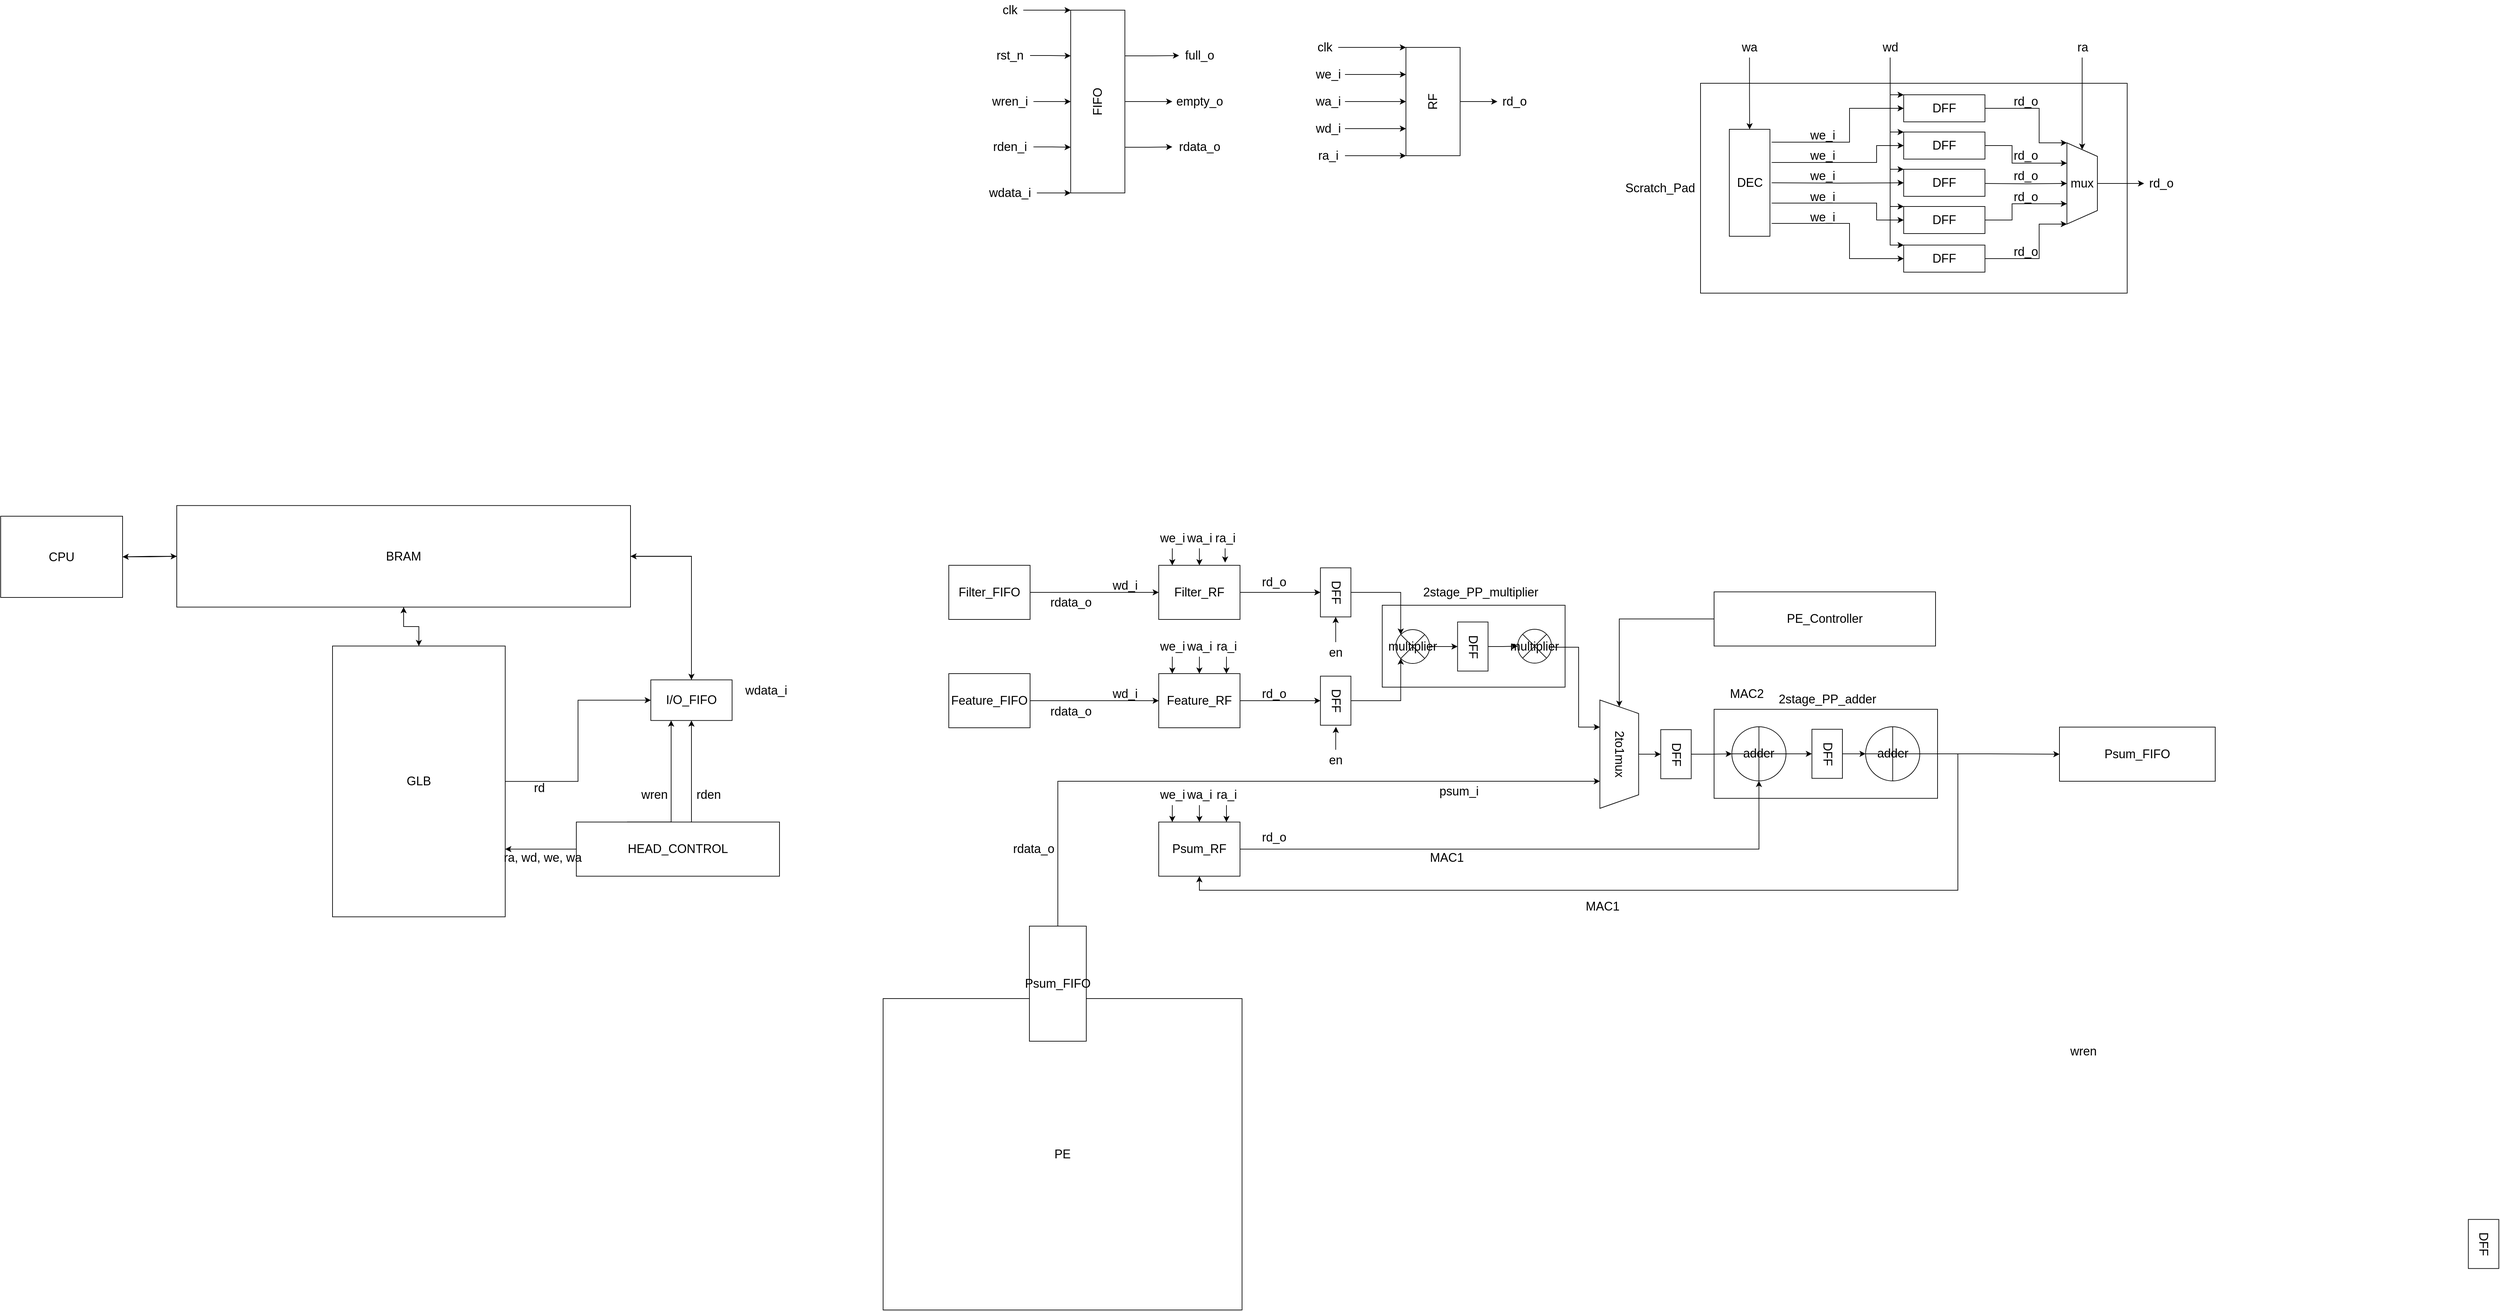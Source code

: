<mxfile version="20.0.1" type="device"><diagram id="ClHz5DemHqHzd_9Uz0g5" name="Page-1"><mxGraphModel dx="2898" dy="1484" grid="1" gridSize="10" guides="1" tooltips="1" connect="1" arrows="1" fold="1" page="0" pageScale="1" pageWidth="1169" pageHeight="1654" math="0" shadow="0"><root><mxCell id="0"/><mxCell id="1" parent="0"/><mxCell id="yP8xy6b4qUGVuaRfVuGJ-35" style="edgeStyle=orthogonalEdgeStyle;rounded=0;orthogonalLoop=1;jettySize=auto;html=1;entryX=0.5;entryY=1;entryDx=0;entryDy=0;fontSize=18;" edge="1" parent="1" source="yP8xy6b4qUGVuaRfVuGJ-33" target="yP8xy6b4qUGVuaRfVuGJ-1"><mxGeometry relative="1" as="geometry"><Array as="points"><mxPoint x="1360" y="319"/><mxPoint x="1360" y="520"/><mxPoint x="240" y="520"/></Array></mxGeometry></mxCell><mxCell id="yP8xy6b4qUGVuaRfVuGJ-33" value="" style="whiteSpace=wrap;html=1;fontSize=18;rounded=0;" vertex="1" parent="1"><mxGeometry x="1000" y="252.74" width="330" height="131.51" as="geometry"/></mxCell><mxCell id="yP8xy6b4qUGVuaRfVuGJ-25" value="" style="rounded=0;whiteSpace=wrap;html=1;fontSize=18;" vertex="1" parent="1"><mxGeometry x="980" y="-672" width="630" height="310" as="geometry"/></mxCell><mxCell id="YlhcDTUAcdP8kSpqyQOk-197" value="PE" style="whiteSpace=wrap;html=1;fontSize=18;rounded=0;" parent="1" vertex="1"><mxGeometry x="-227" y="680" width="530" height="460" as="geometry"/></mxCell><mxCell id="YlhcDTUAcdP8kSpqyQOk-161" value="" style="whiteSpace=wrap;html=1;fontSize=18;rounded=0;" parent="1" vertex="1"><mxGeometry x="510" y="99" width="270" height="121" as="geometry"/></mxCell><mxCell id="94a2racDDTuGO-RFMz66-88" style="edgeStyle=orthogonalEdgeStyle;orthogonalLoop=1;jettySize=auto;html=1;entryX=0.5;entryY=1;entryDx=0;entryDy=0;fontSize=18;rounded=0;" parent="1" source="EU0lng_azmRZBJbkWimH-1" target="94a2racDDTuGO-RFMz66-87" edge="1"><mxGeometry relative="1" as="geometry"/></mxCell><mxCell id="EU0lng_azmRZBJbkWimH-1" value="Filter_RF" style="whiteSpace=wrap;html=1;fontSize=18;rounded=0;" parent="1" vertex="1"><mxGeometry x="180" y="40" width="120" height="80" as="geometry"/></mxCell><mxCell id="YlhcDTUAcdP8kSpqyQOk-133" style="edgeStyle=orthogonalEdgeStyle;orthogonalLoop=1;jettySize=auto;html=1;entryX=0.5;entryY=1;entryDx=0;entryDy=0;fontSize=18;rounded=0;" parent="1" source="94a2racDDTuGO-RFMz66-1" target="YlhcDTUAcdP8kSpqyQOk-132" edge="1"><mxGeometry relative="1" as="geometry"/></mxCell><mxCell id="94a2racDDTuGO-RFMz66-1" value="multiplier" style="shape=sumEllipse;perimeter=ellipsePerimeter;whiteSpace=wrap;html=1;backgroundOutline=1;fontSize=18;rounded=0;" parent="1" vertex="1"><mxGeometry x="530" y="135" width="50" height="50" as="geometry"/></mxCell><mxCell id="yP8xy6b4qUGVuaRfVuGJ-44" style="edgeStyle=orthogonalEdgeStyle;rounded=0;orthogonalLoop=1;jettySize=auto;html=1;exitX=1;exitY=0.5;exitDx=0;exitDy=0;entryX=0.5;entryY=1;entryDx=0;entryDy=0;fontSize=18;" edge="1" parent="1" source="94a2racDDTuGO-RFMz66-2" target="yP8xy6b4qUGVuaRfVuGJ-29"><mxGeometry relative="1" as="geometry"/></mxCell><mxCell id="94a2racDDTuGO-RFMz66-2" value="adder" style="shape=orEllipse;perimeter=ellipsePerimeter;whiteSpace=wrap;html=1;backgroundOutline=1;fontSize=18;rounded=0;" parent="1" vertex="1"><mxGeometry x="1026.25" y="278.49" width="80" height="80" as="geometry"/></mxCell><mxCell id="94a2racDDTuGO-RFMz66-90" style="edgeStyle=orthogonalEdgeStyle;orthogonalLoop=1;jettySize=auto;html=1;entryX=0.5;entryY=1;entryDx=0;entryDy=0;fontSize=18;rounded=0;" parent="1" source="94a2racDDTuGO-RFMz66-4" target="94a2racDDTuGO-RFMz66-89" edge="1"><mxGeometry relative="1" as="geometry"/></mxCell><mxCell id="94a2racDDTuGO-RFMz66-4" value="Feature_RF" style="whiteSpace=wrap;html=1;fontSize=18;rounded=0;" parent="1" vertex="1"><mxGeometry x="180" y="200" width="120" height="80" as="geometry"/></mxCell><mxCell id="94a2racDDTuGO-RFMz66-13" value="Psum_FIFO" style="whiteSpace=wrap;html=1;fontSize=18;rounded=0;" parent="1" vertex="1"><mxGeometry x="1510" y="279" width="230" height="80" as="geometry"/></mxCell><mxCell id="94a2racDDTuGO-RFMz66-16" style="edgeStyle=orthogonalEdgeStyle;orthogonalLoop=1;jettySize=auto;html=1;fontSize=18;rounded=0;" parent="1" source="94a2racDDTuGO-RFMz66-14" target="94a2racDDTuGO-RFMz66-4" edge="1"><mxGeometry relative="1" as="geometry"/></mxCell><mxCell id="94a2racDDTuGO-RFMz66-14" value="Feature_FIFO" style="whiteSpace=wrap;html=1;fontSize=18;rounded=0;" parent="1" vertex="1"><mxGeometry x="-130" y="200" width="120" height="80" as="geometry"/></mxCell><mxCell id="94a2racDDTuGO-RFMz66-18" style="edgeStyle=orthogonalEdgeStyle;orthogonalLoop=1;jettySize=auto;html=1;fontSize=18;rounded=0;" parent="1" source="94a2racDDTuGO-RFMz66-17" target="EU0lng_azmRZBJbkWimH-1" edge="1"><mxGeometry relative="1" as="geometry"/></mxCell><mxCell id="94a2racDDTuGO-RFMz66-17" value="Filter_FIFO" style="whiteSpace=wrap;html=1;fontSize=18;rounded=0;" parent="1" vertex="1"><mxGeometry x="-130" y="40" width="120" height="80" as="geometry"/></mxCell><mxCell id="94a2racDDTuGO-RFMz66-33" style="edgeStyle=orthogonalEdgeStyle;orthogonalLoop=1;jettySize=auto;html=1;fontSize=18;rounded=0;" parent="1" source="94a2racDDTuGO-RFMz66-19" target="94a2racDDTuGO-RFMz66-25" edge="1"><mxGeometry relative="1" as="geometry"/></mxCell><mxCell id="94a2racDDTuGO-RFMz66-19" value="RF" style="whiteSpace=wrap;html=1;rotation=-90;fontSize=18;rounded=0;" parent="1" vertex="1"><mxGeometry x="505" y="-685" width="160" height="80" as="geometry"/></mxCell><mxCell id="94a2racDDTuGO-RFMz66-27" style="edgeStyle=orthogonalEdgeStyle;orthogonalLoop=1;jettySize=auto;html=1;entryX=1;entryY=0;entryDx=0;entryDy=0;fontSize=18;rounded=0;" parent="1" source="94a2racDDTuGO-RFMz66-20" target="94a2racDDTuGO-RFMz66-19" edge="1"><mxGeometry relative="1" as="geometry"><Array as="points"><mxPoint x="525" y="-725"/><mxPoint x="525" y="-725"/></Array></mxGeometry></mxCell><mxCell id="94a2racDDTuGO-RFMz66-20" value="clk" style="text;html=1;align=center;verticalAlign=middle;resizable=0;points=[];autosize=1;strokeColor=none;fillColor=none;fontSize=18;rounded=0;" parent="1" vertex="1"><mxGeometry x="405" y="-740" width="40" height="30" as="geometry"/></mxCell><mxCell id="94a2racDDTuGO-RFMz66-28" style="edgeStyle=orthogonalEdgeStyle;orthogonalLoop=1;jettySize=auto;html=1;entryX=0.75;entryY=0;entryDx=0;entryDy=0;fontSize=18;rounded=0;" parent="1" source="94a2racDDTuGO-RFMz66-21" target="94a2racDDTuGO-RFMz66-19" edge="1"><mxGeometry relative="1" as="geometry"/></mxCell><mxCell id="94a2racDDTuGO-RFMz66-21" value="we_i" style="text;html=1;align=center;verticalAlign=middle;resizable=0;points=[];autosize=1;strokeColor=none;fillColor=none;fontSize=18;rounded=0;" parent="1" vertex="1"><mxGeometry x="405" y="-700" width="50" height="30" as="geometry"/></mxCell><mxCell id="94a2racDDTuGO-RFMz66-29" style="edgeStyle=orthogonalEdgeStyle;orthogonalLoop=1;jettySize=auto;html=1;entryX=0.5;entryY=0;entryDx=0;entryDy=0;fontSize=18;rounded=0;" parent="1" source="94a2racDDTuGO-RFMz66-22" target="94a2racDDTuGO-RFMz66-19" edge="1"><mxGeometry relative="1" as="geometry"/></mxCell><mxCell id="94a2racDDTuGO-RFMz66-22" value="wa_i" style="text;html=1;align=center;verticalAlign=middle;resizable=0;points=[];autosize=1;strokeColor=none;fillColor=none;fontSize=18;rounded=0;" parent="1" vertex="1"><mxGeometry x="405" y="-660" width="50" height="30" as="geometry"/></mxCell><mxCell id="94a2racDDTuGO-RFMz66-30" style="edgeStyle=orthogonalEdgeStyle;orthogonalLoop=1;jettySize=auto;html=1;entryX=0.25;entryY=0;entryDx=0;entryDy=0;fontSize=18;rounded=0;" parent="1" source="94a2racDDTuGO-RFMz66-23" target="94a2racDDTuGO-RFMz66-19" edge="1"><mxGeometry relative="1" as="geometry"/></mxCell><mxCell id="94a2racDDTuGO-RFMz66-23" value="wd_i" style="text;html=1;align=center;verticalAlign=middle;resizable=0;points=[];autosize=1;strokeColor=none;fillColor=none;fontSize=18;rounded=0;" parent="1" vertex="1"><mxGeometry x="405" y="-620" width="50" height="30" as="geometry"/></mxCell><mxCell id="94a2racDDTuGO-RFMz66-31" style="edgeStyle=orthogonalEdgeStyle;orthogonalLoop=1;jettySize=auto;html=1;entryX=0;entryY=0;entryDx=0;entryDy=0;fontSize=18;rounded=0;" parent="1" source="94a2racDDTuGO-RFMz66-24" target="94a2racDDTuGO-RFMz66-19" edge="1"><mxGeometry relative="1" as="geometry"><Array as="points"><mxPoint x="525" y="-565"/><mxPoint x="525" y="-565"/></Array></mxGeometry></mxCell><mxCell id="94a2racDDTuGO-RFMz66-24" value="ra_i" style="text;html=1;align=center;verticalAlign=middle;resizable=0;points=[];autosize=1;strokeColor=none;fillColor=none;fontSize=18;rounded=0;" parent="1" vertex="1"><mxGeometry x="405" y="-580" width="50" height="30" as="geometry"/></mxCell><mxCell id="94a2racDDTuGO-RFMz66-25" value="rd_o" style="text;html=1;align=center;verticalAlign=middle;resizable=0;points=[];autosize=1;strokeColor=none;fillColor=none;fontSize=18;rounded=0;" parent="1" vertex="1"><mxGeometry x="680" y="-660" width="50" height="30" as="geometry"/></mxCell><mxCell id="94a2racDDTuGO-RFMz66-34" value="wd_i" style="text;html=1;align=center;verticalAlign=middle;resizable=0;points=[];autosize=1;strokeColor=none;fillColor=none;fontSize=18;rounded=0;" parent="1" vertex="1"><mxGeometry x="105" y="55" width="50" height="30" as="geometry"/></mxCell><mxCell id="94a2racDDTuGO-RFMz66-35" value="wd_i" style="text;html=1;align=center;verticalAlign=middle;resizable=0;points=[];autosize=1;strokeColor=none;fillColor=none;fontSize=18;rounded=0;" parent="1" vertex="1"><mxGeometry x="105" y="215" width="50" height="30" as="geometry"/></mxCell><mxCell id="94a2racDDTuGO-RFMz66-38" style="edgeStyle=orthogonalEdgeStyle;orthogonalLoop=1;jettySize=auto;html=1;entryX=0.5;entryY=0;entryDx=0;entryDy=0;fontSize=18;rounded=0;" parent="1" source="94a2racDDTuGO-RFMz66-36" edge="1"><mxGeometry relative="1" as="geometry"><mxPoint x="200" y="40" as="targetPoint"/></mxGeometry></mxCell><mxCell id="94a2racDDTuGO-RFMz66-36" value="we_i" style="text;html=1;align=center;verticalAlign=middle;resizable=0;points=[];autosize=1;strokeColor=none;fillColor=none;fontSize=18;rounded=0;" parent="1" vertex="1"><mxGeometry x="175" y="-15" width="50" height="30" as="geometry"/></mxCell><mxCell id="94a2racDDTuGO-RFMz66-39" style="edgeStyle=orthogonalEdgeStyle;orthogonalLoop=1;jettySize=auto;html=1;entryX=0.5;entryY=0;entryDx=0;entryDy=0;fontSize=18;rounded=0;" parent="1" source="94a2racDDTuGO-RFMz66-37" edge="1"><mxGeometry relative="1" as="geometry"><mxPoint x="200" y="200" as="targetPoint"/></mxGeometry></mxCell><mxCell id="94a2racDDTuGO-RFMz66-37" value="we_i" style="text;html=1;align=center;verticalAlign=middle;resizable=0;points=[];autosize=1;strokeColor=none;fillColor=none;fontSize=18;rounded=0;" parent="1" vertex="1"><mxGeometry x="175" y="145" width="50" height="30" as="geometry"/></mxCell><mxCell id="94a2racDDTuGO-RFMz66-46" style="edgeStyle=orthogonalEdgeStyle;orthogonalLoop=1;jettySize=auto;html=1;entryX=0.5;entryY=0;entryDx=0;entryDy=0;fontSize=18;rounded=0;" parent="1" source="94a2racDDTuGO-RFMz66-40" target="EU0lng_azmRZBJbkWimH-1" edge="1"><mxGeometry relative="1" as="geometry"/></mxCell><mxCell id="94a2racDDTuGO-RFMz66-40" value="wa_i" style="text;html=1;align=center;verticalAlign=middle;resizable=0;points=[];autosize=1;strokeColor=none;fillColor=none;fontSize=18;rounded=0;" parent="1" vertex="1"><mxGeometry x="215" y="-15" width="50" height="30" as="geometry"/></mxCell><mxCell id="94a2racDDTuGO-RFMz66-48" style="edgeStyle=orthogonalEdgeStyle;orthogonalLoop=1;jettySize=auto;html=1;entryX=0.817;entryY=-0.05;entryDx=0;entryDy=0;entryPerimeter=0;fontSize=18;rounded=0;" parent="1" source="94a2racDDTuGO-RFMz66-41" target="EU0lng_azmRZBJbkWimH-1" edge="1"><mxGeometry relative="1" as="geometry"/></mxCell><mxCell id="94a2racDDTuGO-RFMz66-41" value="ra_i" style="text;html=1;align=center;verticalAlign=middle;resizable=0;points=[];autosize=1;strokeColor=none;fillColor=none;fontSize=18;rounded=0;" parent="1" vertex="1"><mxGeometry x="253" y="-15" width="50" height="30" as="geometry"/></mxCell><mxCell id="94a2racDDTuGO-RFMz66-44" style="edgeStyle=orthogonalEdgeStyle;orthogonalLoop=1;jettySize=auto;html=1;entryX=0.5;entryY=0;entryDx=0;entryDy=0;fontSize=18;rounded=0;" parent="1" source="94a2racDDTuGO-RFMz66-42" target="94a2racDDTuGO-RFMz66-4" edge="1"><mxGeometry relative="1" as="geometry"/></mxCell><mxCell id="94a2racDDTuGO-RFMz66-42" value="wa_i" style="text;html=1;align=center;verticalAlign=middle;resizable=0;points=[];autosize=1;strokeColor=none;fillColor=none;fontSize=18;rounded=0;" parent="1" vertex="1"><mxGeometry x="215" y="145" width="50" height="30" as="geometry"/></mxCell><mxCell id="94a2racDDTuGO-RFMz66-45" style="edgeStyle=orthogonalEdgeStyle;orthogonalLoop=1;jettySize=auto;html=1;entryX=0.833;entryY=0;entryDx=0;entryDy=0;entryPerimeter=0;fontSize=18;rounded=0;" parent="1" source="94a2racDDTuGO-RFMz66-43" target="94a2racDDTuGO-RFMz66-4" edge="1"><mxGeometry relative="1" as="geometry"/></mxCell><mxCell id="94a2racDDTuGO-RFMz66-43" value="ra_i" style="text;html=1;align=center;verticalAlign=middle;resizable=0;points=[];autosize=1;strokeColor=none;fillColor=none;fontSize=18;rounded=0;" parent="1" vertex="1"><mxGeometry x="255" y="145" width="50" height="30" as="geometry"/></mxCell><mxCell id="94a2racDDTuGO-RFMz66-57" value="rd_o" style="text;html=1;align=center;verticalAlign=middle;resizable=0;points=[];autosize=1;strokeColor=none;fillColor=none;fontSize=18;rounded=0;" parent="1" vertex="1"><mxGeometry x="325" y="50" width="50" height="30" as="geometry"/></mxCell><mxCell id="94a2racDDTuGO-RFMz66-58" value="rd_o" style="text;html=1;align=center;verticalAlign=middle;resizable=0;points=[];autosize=1;strokeColor=none;fillColor=none;fontSize=18;rounded=0;" parent="1" vertex="1"><mxGeometry x="325" y="215" width="50" height="30" as="geometry"/></mxCell><mxCell id="94a2racDDTuGO-RFMz66-67" style="edgeStyle=orthogonalEdgeStyle;orthogonalLoop=1;jettySize=auto;html=1;entryX=0.75;entryY=1;entryDx=0;entryDy=0;fontSize=18;rounded=0;exitX=0.5;exitY=0;exitDx=0;exitDy=0;" parent="1" source="94a2racDDTuGO-RFMz66-62" target="94a2racDDTuGO-RFMz66-64" edge="1"><mxGeometry relative="1" as="geometry"><Array as="points"><mxPoint x="31" y="359"/></Array></mxGeometry></mxCell><mxCell id="94a2racDDTuGO-RFMz66-62" value="Psum_FIFO" style="whiteSpace=wrap;html=1;fontSize=18;rounded=0;" parent="1" vertex="1"><mxGeometry x="-11" y="573" width="84" height="170" as="geometry"/></mxCell><mxCell id="yP8xy6b4qUGVuaRfVuGJ-12" style="edgeStyle=orthogonalEdgeStyle;rounded=0;orthogonalLoop=1;jettySize=auto;html=1;entryX=0.5;entryY=1;entryDx=0;entryDy=0;" edge="1" parent="1" source="94a2racDDTuGO-RFMz66-64" target="yP8xy6b4qUGVuaRfVuGJ-11"><mxGeometry relative="1" as="geometry"/></mxCell><mxCell id="94a2racDDTuGO-RFMz66-64" value="2to1mux" style="shape=trapezoid;perimeter=trapezoidPerimeter;whiteSpace=wrap;html=1;fixedSize=1;rotation=90;fontSize=18;rounded=0;" parent="1" vertex="1"><mxGeometry x="780" y="290.37" width="160" height="57.25" as="geometry"/></mxCell><mxCell id="yP8xy6b4qUGVuaRfVuGJ-51" style="edgeStyle=orthogonalEdgeStyle;rounded=0;orthogonalLoop=1;jettySize=auto;html=1;entryX=0;entryY=0.5;entryDx=0;entryDy=0;fontSize=18;" edge="1" parent="1" source="94a2racDDTuGO-RFMz66-74" target="94a2racDDTuGO-RFMz66-64"><mxGeometry relative="1" as="geometry"/></mxCell><mxCell id="94a2racDDTuGO-RFMz66-74" value="PE_Controller" style="whiteSpace=wrap;html=1;fontSize=18;rounded=0;" parent="1" vertex="1"><mxGeometry x="1000" y="79.25" width="327" height="80" as="geometry"/></mxCell><mxCell id="94a2racDDTuGO-RFMz66-86" value="psum_i" style="text;html=1;align=center;verticalAlign=middle;resizable=0;points=[];autosize=1;strokeColor=none;fillColor=none;fontSize=18;rounded=0;" parent="1" vertex="1"><mxGeometry x="587.5" y="359" width="70" height="30" as="geometry"/></mxCell><mxCell id="YlhcDTUAcdP8kSpqyQOk-135" style="edgeStyle=orthogonalEdgeStyle;orthogonalLoop=1;jettySize=auto;html=1;entryX=0;entryY=0;entryDx=0;entryDy=0;fontSize=18;rounded=0;" parent="1" source="94a2racDDTuGO-RFMz66-87" target="94a2racDDTuGO-RFMz66-1" edge="1"><mxGeometry relative="1" as="geometry"/></mxCell><mxCell id="94a2racDDTuGO-RFMz66-87" value="DFF" style="whiteSpace=wrap;html=1;rotation=90;fontSize=18;rounded=0;" parent="1" vertex="1"><mxGeometry x="405" y="57.5" width="72.5" height="45" as="geometry"/></mxCell><mxCell id="YlhcDTUAcdP8kSpqyQOk-136" style="edgeStyle=orthogonalEdgeStyle;orthogonalLoop=1;jettySize=auto;html=1;entryX=0;entryY=1;entryDx=0;entryDy=0;fontSize=18;rounded=0;" parent="1" source="94a2racDDTuGO-RFMz66-89" target="94a2racDDTuGO-RFMz66-1" edge="1"><mxGeometry relative="1" as="geometry"/></mxCell><mxCell id="94a2racDDTuGO-RFMz66-89" value="DFF" style="whiteSpace=wrap;html=1;rotation=90;fontSize=18;rounded=0;" parent="1" vertex="1"><mxGeometry x="405" y="217.5" width="72.5" height="45" as="geometry"/></mxCell><mxCell id="YlhcDTUAcdP8kSpqyQOk-14" style="edgeStyle=orthogonalEdgeStyle;orthogonalLoop=1;jettySize=auto;html=1;exitX=0.75;exitY=1;exitDx=0;exitDy=0;fontSize=18;rounded=0;" parent="1" source="YlhcDTUAcdP8kSpqyQOk-1" target="YlhcDTUAcdP8kSpqyQOk-8" edge="1"><mxGeometry relative="1" as="geometry"/></mxCell><mxCell id="YlhcDTUAcdP8kSpqyQOk-15" style="edgeStyle=orthogonalEdgeStyle;orthogonalLoop=1;jettySize=auto;html=1;exitX=0.5;exitY=1;exitDx=0;exitDy=0;fontSize=18;rounded=0;" parent="1" source="YlhcDTUAcdP8kSpqyQOk-1" target="YlhcDTUAcdP8kSpqyQOk-9" edge="1"><mxGeometry relative="1" as="geometry"/></mxCell><mxCell id="YlhcDTUAcdP8kSpqyQOk-16" style="edgeStyle=orthogonalEdgeStyle;orthogonalLoop=1;jettySize=auto;html=1;exitX=0.25;exitY=1;exitDx=0;exitDy=0;fontSize=18;rounded=0;" parent="1" source="YlhcDTUAcdP8kSpqyQOk-1" target="YlhcDTUAcdP8kSpqyQOk-13" edge="1"><mxGeometry relative="1" as="geometry"/></mxCell><mxCell id="YlhcDTUAcdP8kSpqyQOk-1" value="FIFO" style="whiteSpace=wrap;html=1;rotation=-90;fontSize=18;rounded=0;" parent="1" vertex="1"><mxGeometry x="-45" y="-685" width="270" height="80" as="geometry"/></mxCell><mxCell id="YlhcDTUAcdP8kSpqyQOk-17" style="edgeStyle=orthogonalEdgeStyle;orthogonalLoop=1;jettySize=auto;html=1;entryX=1;entryY=0;entryDx=0;entryDy=0;fontSize=18;rounded=0;" parent="1" source="YlhcDTUAcdP8kSpqyQOk-4" target="YlhcDTUAcdP8kSpqyQOk-1" edge="1"><mxGeometry relative="1" as="geometry"><Array as="points"><mxPoint x="30" y="-780"/><mxPoint x="30" y="-780"/></Array></mxGeometry></mxCell><mxCell id="YlhcDTUAcdP8kSpqyQOk-4" value="clk" style="text;html=1;align=center;verticalAlign=middle;resizable=0;points=[];autosize=1;strokeColor=none;fillColor=none;fontSize=18;rounded=0;" parent="1" vertex="1"><mxGeometry x="-60" y="-795" width="40" height="30" as="geometry"/></mxCell><mxCell id="YlhcDTUAcdP8kSpqyQOk-19" style="edgeStyle=orthogonalEdgeStyle;orthogonalLoop=1;jettySize=auto;html=1;entryX=0.75;entryY=0;entryDx=0;entryDy=0;fontSize=18;rounded=0;" parent="1" source="YlhcDTUAcdP8kSpqyQOk-5" target="YlhcDTUAcdP8kSpqyQOk-1" edge="1"><mxGeometry relative="1" as="geometry"/></mxCell><mxCell id="YlhcDTUAcdP8kSpqyQOk-5" value="rst_n" style="text;html=1;align=center;verticalAlign=middle;resizable=0;points=[];autosize=1;strokeColor=none;fillColor=none;fontSize=18;rounded=0;" parent="1" vertex="1"><mxGeometry x="-70" y="-728" width="60" height="30" as="geometry"/></mxCell><mxCell id="YlhcDTUAcdP8kSpqyQOk-20" style="edgeStyle=orthogonalEdgeStyle;orthogonalLoop=1;jettySize=auto;html=1;fontSize=18;rounded=0;" parent="1" source="YlhcDTUAcdP8kSpqyQOk-6" target="YlhcDTUAcdP8kSpqyQOk-1" edge="1"><mxGeometry relative="1" as="geometry"/></mxCell><mxCell id="YlhcDTUAcdP8kSpqyQOk-6" value="wren_i" style="text;html=1;align=center;verticalAlign=middle;resizable=0;points=[];autosize=1;strokeColor=none;fillColor=none;fontSize=18;rounded=0;" parent="1" vertex="1"><mxGeometry x="-75" y="-660" width="70" height="30" as="geometry"/></mxCell><mxCell id="YlhcDTUAcdP8kSpqyQOk-21" style="edgeStyle=orthogonalEdgeStyle;orthogonalLoop=1;jettySize=auto;html=1;entryX=0.25;entryY=0;entryDx=0;entryDy=0;fontSize=18;rounded=0;" parent="1" source="YlhcDTUAcdP8kSpqyQOk-7" target="YlhcDTUAcdP8kSpqyQOk-1" edge="1"><mxGeometry relative="1" as="geometry"/></mxCell><mxCell id="YlhcDTUAcdP8kSpqyQOk-7" value="rden_i" style="text;html=1;align=center;verticalAlign=middle;resizable=0;points=[];autosize=1;strokeColor=none;fillColor=none;fontSize=18;rounded=0;" parent="1" vertex="1"><mxGeometry x="-75" y="-593" width="70" height="30" as="geometry"/></mxCell><mxCell id="YlhcDTUAcdP8kSpqyQOk-8" value="full_o" style="text;html=1;align=center;verticalAlign=middle;resizable=0;points=[];autosize=1;strokeColor=none;fillColor=none;fontSize=18;rounded=0;" parent="1" vertex="1"><mxGeometry x="210" y="-728" width="60" height="30" as="geometry"/></mxCell><mxCell id="YlhcDTUAcdP8kSpqyQOk-9" value="empty_o" style="text;html=1;align=center;verticalAlign=middle;resizable=0;points=[];autosize=1;strokeColor=none;fillColor=none;fontSize=18;rounded=0;" parent="1" vertex="1"><mxGeometry x="200" y="-660" width="80" height="30" as="geometry"/></mxCell><mxCell id="YlhcDTUAcdP8kSpqyQOk-22" style="edgeStyle=orthogonalEdgeStyle;orthogonalLoop=1;jettySize=auto;html=1;entryX=0;entryY=0;entryDx=0;entryDy=0;fontSize=18;rounded=0;" parent="1" source="YlhcDTUAcdP8kSpqyQOk-12" target="YlhcDTUAcdP8kSpqyQOk-1" edge="1"><mxGeometry relative="1" as="geometry"><Array as="points"><mxPoint x="30" y="-510"/><mxPoint x="30" y="-510"/></Array></mxGeometry></mxCell><mxCell id="YlhcDTUAcdP8kSpqyQOk-12" value="wdata_i" style="text;html=1;align=center;verticalAlign=middle;resizable=0;points=[];autosize=1;strokeColor=none;fillColor=none;fontSize=18;rounded=0;" parent="1" vertex="1"><mxGeometry x="-80" y="-525" width="80" height="30" as="geometry"/></mxCell><mxCell id="YlhcDTUAcdP8kSpqyQOk-13" value="rdata_o" style="text;html=1;align=center;verticalAlign=middle;resizable=0;points=[];autosize=1;strokeColor=none;fillColor=none;rotation=0;fontSize=18;rounded=0;" parent="1" vertex="1"><mxGeometry x="200" y="-593" width="80" height="30" as="geometry"/></mxCell><mxCell id="YlhcDTUAcdP8kSpqyQOk-40" style="edgeStyle=orthogonalEdgeStyle;orthogonalLoop=1;jettySize=auto;html=1;entryX=1;entryY=0.5;entryDx=0;entryDy=0;fontSize=18;rounded=0;" parent="1" source="YlhcDTUAcdP8kSpqyQOk-27" target="YlhcDTUAcdP8kSpqyQOk-37" edge="1"><mxGeometry relative="1" as="geometry"><Array as="points"><mxPoint x="-510" y="27.25"/></Array></mxGeometry></mxCell><mxCell id="YlhcDTUAcdP8kSpqyQOk-27" value="I/O_FIFO" style="whiteSpace=wrap;html=1;fontSize=18;rounded=0;" parent="1" vertex="1"><mxGeometry x="-570" y="209.25" width="120" height="60" as="geometry"/></mxCell><mxCell id="YlhcDTUAcdP8kSpqyQOk-117" style="edgeStyle=orthogonalEdgeStyle;orthogonalLoop=1;jettySize=auto;html=1;entryX=0.5;entryY=1;entryDx=0;entryDy=0;fontSize=18;rounded=0;" parent="1" source="YlhcDTUAcdP8kSpqyQOk-31" target="YlhcDTUAcdP8kSpqyQOk-37" edge="1"><mxGeometry relative="1" as="geometry"/></mxCell><mxCell id="YlhcDTUAcdP8kSpqyQOk-120" style="edgeStyle=orthogonalEdgeStyle;orthogonalLoop=1;jettySize=auto;html=1;entryX=0;entryY=0.5;entryDx=0;entryDy=0;fontSize=18;rounded=0;" parent="1" source="YlhcDTUAcdP8kSpqyQOk-31" target="YlhcDTUAcdP8kSpqyQOk-27" edge="1"><mxGeometry relative="1" as="geometry"/></mxCell><mxCell id="YlhcDTUAcdP8kSpqyQOk-31" value="GLB" style="whiteSpace=wrap;html=1;fontSize=18;rounded=0;" parent="1" vertex="1"><mxGeometry x="-1040" y="159.25" width="255" height="400" as="geometry"/></mxCell><mxCell id="YlhcDTUAcdP8kSpqyQOk-38" style="edgeStyle=orthogonalEdgeStyle;orthogonalLoop=1;jettySize=auto;html=1;entryX=0.5;entryY=0;entryDx=0;entryDy=0;fontSize=18;rounded=0;" parent="1" source="YlhcDTUAcdP8kSpqyQOk-37" target="YlhcDTUAcdP8kSpqyQOk-27" edge="1"><mxGeometry relative="1" as="geometry"/></mxCell><mxCell id="YlhcDTUAcdP8kSpqyQOk-43" style="edgeStyle=orthogonalEdgeStyle;orthogonalLoop=1;jettySize=auto;html=1;entryX=1;entryY=0.5;entryDx=0;entryDy=0;fontSize=18;rounded=0;" parent="1" source="YlhcDTUAcdP8kSpqyQOk-37" target="YlhcDTUAcdP8kSpqyQOk-41" edge="1"><mxGeometry relative="1" as="geometry"/></mxCell><mxCell id="YlhcDTUAcdP8kSpqyQOk-116" style="edgeStyle=orthogonalEdgeStyle;orthogonalLoop=1;jettySize=auto;html=1;exitX=0.5;exitY=1;exitDx=0;exitDy=0;entryX=0.5;entryY=0;entryDx=0;entryDy=0;fontSize=18;rounded=0;" parent="1" source="YlhcDTUAcdP8kSpqyQOk-37" target="YlhcDTUAcdP8kSpqyQOk-31" edge="1"><mxGeometry relative="1" as="geometry"/></mxCell><mxCell id="YlhcDTUAcdP8kSpqyQOk-37" value="BRAM" style="whiteSpace=wrap;html=1;fontSize=18;rounded=0;" parent="1" vertex="1"><mxGeometry x="-1270" y="-48.25" width="670" height="150" as="geometry"/></mxCell><mxCell id="YlhcDTUAcdP8kSpqyQOk-42" style="edgeStyle=orthogonalEdgeStyle;orthogonalLoop=1;jettySize=auto;html=1;entryX=0;entryY=0.5;entryDx=0;entryDy=0;fontSize=18;rounded=0;" parent="1" source="YlhcDTUAcdP8kSpqyQOk-41" target="YlhcDTUAcdP8kSpqyQOk-37" edge="1"><mxGeometry relative="1" as="geometry"/></mxCell><mxCell id="YlhcDTUAcdP8kSpqyQOk-41" value="CPU" style="whiteSpace=wrap;html=1;fontSize=18;rounded=0;" parent="1" vertex="1"><mxGeometry x="-1530" y="-32.5" width="180" height="120" as="geometry"/></mxCell><mxCell id="YlhcDTUAcdP8kSpqyQOk-44" value="wdata_i" style="text;html=1;align=center;verticalAlign=middle;resizable=0;points=[];autosize=1;strokeColor=none;fillColor=none;fontSize=18;rounded=0;" parent="1" vertex="1"><mxGeometry x="-440" y="209.75" width="80" height="30" as="geometry"/></mxCell><mxCell id="YlhcDTUAcdP8kSpqyQOk-45" value="rdata_o" style="text;html=1;align=center;verticalAlign=middle;resizable=0;points=[];autosize=1;strokeColor=none;fillColor=none;rotation=0;fontSize=18;rounded=0;" parent="1" vertex="1"><mxGeometry x="10" y="80" width="80" height="30" as="geometry"/></mxCell><mxCell id="YlhcDTUAcdP8kSpqyQOk-46" value="rdata_o" style="text;html=1;align=center;verticalAlign=middle;resizable=0;points=[];autosize=1;strokeColor=none;fillColor=none;rotation=0;fontSize=18;rounded=0;" parent="1" vertex="1"><mxGeometry x="10" y="240.5" width="80" height="30" as="geometry"/></mxCell><mxCell id="YlhcDTUAcdP8kSpqyQOk-47" value="rdata_o" style="text;html=1;align=center;verticalAlign=middle;resizable=0;points=[];autosize=1;strokeColor=none;fillColor=none;rotation=0;fontSize=18;rounded=0;" parent="1" vertex="1"><mxGeometry x="-45" y="444.25" width="80" height="30" as="geometry"/></mxCell><mxCell id="YlhcDTUAcdP8kSpqyQOk-53" style="edgeStyle=orthogonalEdgeStyle;orthogonalLoop=1;jettySize=auto;html=1;entryX=0.5;entryY=1;entryDx=0;entryDy=0;fontSize=18;rounded=0;" parent="1" target="YlhcDTUAcdP8kSpqyQOk-49" edge="1"><mxGeometry relative="1" as="geometry"><mxPoint x="1400.0" y="-524" as="sourcePoint"/></mxGeometry></mxCell><mxCell id="YlhcDTUAcdP8kSpqyQOk-56" style="edgeStyle=orthogonalEdgeStyle;orthogonalLoop=1;jettySize=auto;html=1;exitX=0.5;exitY=0;exitDx=0;exitDy=0;fontSize=18;rounded=0;" parent="1" source="YlhcDTUAcdP8kSpqyQOk-49" target="YlhcDTUAcdP8kSpqyQOk-55" edge="1"><mxGeometry relative="1" as="geometry"/></mxCell><mxCell id="YlhcDTUAcdP8kSpqyQOk-49" value="mux" style="shape=trapezoid;perimeter=trapezoidPerimeter;whiteSpace=wrap;html=1;fixedSize=1;direction=south;fontSize=18;rounded=0;" parent="1" vertex="1"><mxGeometry x="1521" y="-584" width="45" height="120" as="geometry"/></mxCell><mxCell id="YlhcDTUAcdP8kSpqyQOk-68" style="edgeStyle=orthogonalEdgeStyle;orthogonalLoop=1;jettySize=auto;html=1;exitX=1;exitY=1;exitDx=0;exitDy=0;entryX=0;entryY=0.5;entryDx=0;entryDy=0;fontSize=18;rounded=0;" parent="1" target="YlhcDTUAcdP8kSpqyQOk-61" edge="1"><mxGeometry relative="1" as="geometry"><Array as="points"><mxPoint x="1200" y="-585"/><mxPoint x="1200" y="-635"/></Array><mxPoint x="1085" y="-585" as="sourcePoint"/></mxGeometry></mxCell><mxCell id="YlhcDTUAcdP8kSpqyQOk-69" style="edgeStyle=orthogonalEdgeStyle;orthogonalLoop=1;jettySize=auto;html=1;exitX=0.75;exitY=1;exitDx=0;exitDy=0;entryX=0;entryY=0.5;entryDx=0;entryDy=0;fontSize=18;rounded=0;" parent="1" target="YlhcDTUAcdP8kSpqyQOk-58" edge="1"><mxGeometry relative="1" as="geometry"><Array as="points"><mxPoint x="1240" y="-555"/><mxPoint x="1240" y="-580"/></Array><mxPoint x="1085" y="-555" as="sourcePoint"/></mxGeometry></mxCell><mxCell id="YlhcDTUAcdP8kSpqyQOk-71" style="edgeStyle=orthogonalEdgeStyle;orthogonalLoop=1;jettySize=auto;html=1;exitX=0.5;exitY=1;exitDx=0;exitDy=0;entryX=0;entryY=0.5;entryDx=0;entryDy=0;fontSize=18;rounded=0;" parent="1" target="YlhcDTUAcdP8kSpqyQOk-57" edge="1"><mxGeometry relative="1" as="geometry"><mxPoint x="1085" y="-525" as="sourcePoint"/></mxGeometry></mxCell><mxCell id="YlhcDTUAcdP8kSpqyQOk-72" style="edgeStyle=orthogonalEdgeStyle;orthogonalLoop=1;jettySize=auto;html=1;exitX=0.25;exitY=1;exitDx=0;exitDy=0;entryX=0;entryY=0.5;entryDx=0;entryDy=0;fontSize=18;rounded=0;" parent="1" target="YlhcDTUAcdP8kSpqyQOk-59" edge="1"><mxGeometry relative="1" as="geometry"><Array as="points"><mxPoint x="1240" y="-495"/><mxPoint x="1240" y="-470"/></Array><mxPoint x="1085" y="-495" as="sourcePoint"/></mxGeometry></mxCell><mxCell id="YlhcDTUAcdP8kSpqyQOk-73" style="edgeStyle=orthogonalEdgeStyle;orthogonalLoop=1;jettySize=auto;html=1;exitX=0;exitY=1;exitDx=0;exitDy=0;entryX=0;entryY=0.5;entryDx=0;entryDy=0;fontSize=18;rounded=0;" parent="1" target="YlhcDTUAcdP8kSpqyQOk-60" edge="1"><mxGeometry relative="1" as="geometry"><Array as="points"><mxPoint x="1200" y="-465"/><mxPoint x="1200" y="-413"/></Array><mxPoint x="1085" y="-465" as="sourcePoint"/></mxGeometry></mxCell><mxCell id="YlhcDTUAcdP8kSpqyQOk-54" value="we_i" style="text;html=1;align=center;verticalAlign=middle;resizable=0;points=[];autosize=1;strokeColor=none;fillColor=none;fontSize=18;rounded=0;" parent="1" vertex="1"><mxGeometry x="1135" y="-610" width="50" height="30" as="geometry"/></mxCell><mxCell id="YlhcDTUAcdP8kSpqyQOk-55" value="rd_o" style="text;html=1;align=center;verticalAlign=middle;resizable=0;points=[];autosize=1;strokeColor=none;fillColor=none;fontSize=18;rounded=0;" parent="1" vertex="1"><mxGeometry x="1635" y="-539" width="50" height="30" as="geometry"/></mxCell><mxCell id="YlhcDTUAcdP8kSpqyQOk-57" value="DFF" style="whiteSpace=wrap;html=1;fontSize=18;rounded=0;" parent="1" vertex="1"><mxGeometry x="1280" y="-545" width="120" height="40" as="geometry"/></mxCell><mxCell id="YlhcDTUAcdP8kSpqyQOk-63" style="edgeStyle=orthogonalEdgeStyle;orthogonalLoop=1;jettySize=auto;html=1;entryX=0.25;entryY=1;entryDx=0;entryDy=0;fontSize=18;rounded=0;" parent="1" source="YlhcDTUAcdP8kSpqyQOk-58" target="YlhcDTUAcdP8kSpqyQOk-49" edge="1"><mxGeometry relative="1" as="geometry"><Array as="points"><mxPoint x="1440" y="-580"/><mxPoint x="1440" y="-554"/></Array></mxGeometry></mxCell><mxCell id="YlhcDTUAcdP8kSpqyQOk-58" value="DFF" style="whiteSpace=wrap;html=1;fontSize=18;rounded=0;" parent="1" vertex="1"><mxGeometry x="1280" y="-600" width="120" height="40" as="geometry"/></mxCell><mxCell id="YlhcDTUAcdP8kSpqyQOk-64" style="edgeStyle=orthogonalEdgeStyle;orthogonalLoop=1;jettySize=auto;html=1;entryX=0.75;entryY=1;entryDx=0;entryDy=0;fontSize=18;rounded=0;" parent="1" source="YlhcDTUAcdP8kSpqyQOk-59" target="YlhcDTUAcdP8kSpqyQOk-49" edge="1"><mxGeometry relative="1" as="geometry"><Array as="points"><mxPoint x="1440" y="-470"/><mxPoint x="1440" y="-494"/></Array></mxGeometry></mxCell><mxCell id="YlhcDTUAcdP8kSpqyQOk-59" value="DFF" style="whiteSpace=wrap;html=1;fontSize=18;rounded=0;" parent="1" vertex="1"><mxGeometry x="1280" y="-490" width="120" height="40" as="geometry"/></mxCell><mxCell id="YlhcDTUAcdP8kSpqyQOk-65" style="edgeStyle=orthogonalEdgeStyle;orthogonalLoop=1;jettySize=auto;html=1;entryX=1;entryY=1;entryDx=0;entryDy=0;fontSize=18;rounded=0;" parent="1" source="YlhcDTUAcdP8kSpqyQOk-60" target="YlhcDTUAcdP8kSpqyQOk-49" edge="1"><mxGeometry relative="1" as="geometry"><Array as="points"><mxPoint x="1480" y="-413"/><mxPoint x="1480" y="-464"/></Array></mxGeometry></mxCell><mxCell id="YlhcDTUAcdP8kSpqyQOk-60" value="DFF" style="whiteSpace=wrap;html=1;fontSize=18;rounded=0;" parent="1" vertex="1"><mxGeometry x="1280" y="-433" width="120" height="40" as="geometry"/></mxCell><mxCell id="YlhcDTUAcdP8kSpqyQOk-62" style="edgeStyle=orthogonalEdgeStyle;orthogonalLoop=1;jettySize=auto;html=1;exitX=1;exitY=0.5;exitDx=0;exitDy=0;entryX=0;entryY=1;entryDx=0;entryDy=0;fontSize=18;rounded=0;" parent="1" source="YlhcDTUAcdP8kSpqyQOk-61" target="YlhcDTUAcdP8kSpqyQOk-49" edge="1"><mxGeometry relative="1" as="geometry"><Array as="points"><mxPoint x="1480" y="-635"/><mxPoint x="1480" y="-584"/></Array></mxGeometry></mxCell><mxCell id="YlhcDTUAcdP8kSpqyQOk-61" value="DFF" style="whiteSpace=wrap;html=1;fontSize=18;rounded=0;" parent="1" vertex="1"><mxGeometry x="1280" y="-655" width="120" height="40" as="geometry"/></mxCell><mxCell id="YlhcDTUAcdP8kSpqyQOk-76" value="we_i" style="text;html=1;align=center;verticalAlign=middle;resizable=0;points=[];autosize=1;strokeColor=none;fillColor=none;fontSize=18;rounded=0;" parent="1" vertex="1"><mxGeometry x="1135" y="-580" width="50" height="30" as="geometry"/></mxCell><mxCell id="YlhcDTUAcdP8kSpqyQOk-77" value="we_i" style="text;html=1;align=center;verticalAlign=middle;resizable=0;points=[];autosize=1;strokeColor=none;fillColor=none;fontSize=18;rounded=0;" parent="1" vertex="1"><mxGeometry x="1135" y="-550" width="50" height="30" as="geometry"/></mxCell><mxCell id="YlhcDTUAcdP8kSpqyQOk-78" value="we_i" style="text;html=1;align=center;verticalAlign=middle;resizable=0;points=[];autosize=1;strokeColor=none;fillColor=none;fontSize=18;rounded=0;" parent="1" vertex="1"><mxGeometry x="1135" y="-519" width="50" height="30" as="geometry"/></mxCell><mxCell id="YlhcDTUAcdP8kSpqyQOk-79" value="we_i" style="text;html=1;align=center;verticalAlign=middle;resizable=0;points=[];autosize=1;strokeColor=none;fillColor=none;fontSize=18;rounded=0;" parent="1" vertex="1"><mxGeometry x="1135" y="-489" width="50" height="30" as="geometry"/></mxCell><mxCell id="YlhcDTUAcdP8kSpqyQOk-80" value="rd_o" style="text;html=1;align=center;verticalAlign=middle;resizable=0;points=[];autosize=1;strokeColor=none;fillColor=none;fontSize=18;rounded=0;" parent="1" vertex="1"><mxGeometry x="1435" y="-660" width="50" height="30" as="geometry"/></mxCell><mxCell id="YlhcDTUAcdP8kSpqyQOk-81" value="rd_o" style="text;html=1;align=center;verticalAlign=middle;resizable=0;points=[];autosize=1;strokeColor=none;fillColor=none;fontSize=18;rounded=0;" parent="1" vertex="1"><mxGeometry x="1435" y="-580" width="50" height="30" as="geometry"/></mxCell><mxCell id="YlhcDTUAcdP8kSpqyQOk-82" value="rd_o" style="text;html=1;align=center;verticalAlign=middle;resizable=0;points=[];autosize=1;strokeColor=none;fillColor=none;fontSize=18;rounded=0;" parent="1" vertex="1"><mxGeometry x="1435" y="-550" width="50" height="30" as="geometry"/></mxCell><mxCell id="YlhcDTUAcdP8kSpqyQOk-83" value="rd_o" style="text;html=1;align=center;verticalAlign=middle;resizable=0;points=[];autosize=1;strokeColor=none;fillColor=none;fontSize=18;rounded=0;" parent="1" vertex="1"><mxGeometry x="1435" y="-519" width="50" height="30" as="geometry"/></mxCell><mxCell id="YlhcDTUAcdP8kSpqyQOk-84" value="rd_o" style="text;html=1;align=center;verticalAlign=middle;resizable=0;points=[];autosize=1;strokeColor=none;fillColor=none;fontSize=18;rounded=0;" parent="1" vertex="1"><mxGeometry x="1435" y="-438" width="50" height="30" as="geometry"/></mxCell><mxCell id="YlhcDTUAcdP8kSpqyQOk-86" style="edgeStyle=orthogonalEdgeStyle;orthogonalLoop=1;jettySize=auto;html=1;entryX=0;entryY=0.5;entryDx=0;entryDy=0;fontSize=18;rounded=0;" parent="1" source="YlhcDTUAcdP8kSpqyQOk-85" target="YlhcDTUAcdP8kSpqyQOk-49" edge="1"><mxGeometry relative="1" as="geometry"/></mxCell><mxCell id="YlhcDTUAcdP8kSpqyQOk-85" value="ra" style="text;html=1;align=center;verticalAlign=middle;resizable=0;points=[];autosize=1;strokeColor=none;fillColor=none;fontSize=18;rounded=0;" parent="1" vertex="1"><mxGeometry x="1528.5" y="-740" width="30" height="30" as="geometry"/></mxCell><mxCell id="yP8xy6b4qUGVuaRfVuGJ-27" style="edgeStyle=orthogonalEdgeStyle;rounded=0;orthogonalLoop=1;jettySize=auto;html=1;fontSize=18;" edge="1" parent="1" source="YlhcDTUAcdP8kSpqyQOk-87" target="yP8xy6b4qUGVuaRfVuGJ-26"><mxGeometry relative="1" as="geometry"/></mxCell><mxCell id="YlhcDTUAcdP8kSpqyQOk-87" value="wa" style="text;html=1;align=center;verticalAlign=middle;resizable=0;points=[];autosize=1;strokeColor=none;fillColor=none;fontSize=18;rounded=0;" parent="1" vertex="1"><mxGeometry x="1032.25" y="-740" width="40" height="30" as="geometry"/></mxCell><mxCell id="YlhcDTUAcdP8kSpqyQOk-90" style="edgeStyle=orthogonalEdgeStyle;orthogonalLoop=1;jettySize=auto;html=1;entryX=0;entryY=0;entryDx=0;entryDy=0;fontSize=18;rounded=0;" parent="1" source="YlhcDTUAcdP8kSpqyQOk-89" target="YlhcDTUAcdP8kSpqyQOk-61" edge="1"><mxGeometry relative="1" as="geometry"><Array as="points"><mxPoint x="1260" y="-695"/><mxPoint x="1260" y="-655"/></Array></mxGeometry></mxCell><mxCell id="YlhcDTUAcdP8kSpqyQOk-91" style="edgeStyle=orthogonalEdgeStyle;orthogonalLoop=1;jettySize=auto;html=1;entryX=0;entryY=0;entryDx=0;entryDy=0;fontSize=18;rounded=0;" parent="1" source="YlhcDTUAcdP8kSpqyQOk-89" target="YlhcDTUAcdP8kSpqyQOk-58" edge="1"><mxGeometry relative="1" as="geometry"><Array as="points"><mxPoint x="1260" y="-695"/><mxPoint x="1260" y="-600"/></Array></mxGeometry></mxCell><mxCell id="YlhcDTUAcdP8kSpqyQOk-92" style="edgeStyle=orthogonalEdgeStyle;orthogonalLoop=1;jettySize=auto;html=1;entryX=0;entryY=0;entryDx=0;entryDy=0;fontSize=18;rounded=0;" parent="1" source="YlhcDTUAcdP8kSpqyQOk-89" target="YlhcDTUAcdP8kSpqyQOk-57" edge="1"><mxGeometry relative="1" as="geometry"><Array as="points"><mxPoint x="1260" y="-695"/><mxPoint x="1260" y="-545"/></Array></mxGeometry></mxCell><mxCell id="YlhcDTUAcdP8kSpqyQOk-93" style="edgeStyle=orthogonalEdgeStyle;orthogonalLoop=1;jettySize=auto;html=1;entryX=0;entryY=0;entryDx=0;entryDy=0;fontSize=18;rounded=0;" parent="1" source="YlhcDTUAcdP8kSpqyQOk-89" target="YlhcDTUAcdP8kSpqyQOk-59" edge="1"><mxGeometry relative="1" as="geometry"><Array as="points"><mxPoint x="1260" y="-695"/><mxPoint x="1260" y="-490"/></Array></mxGeometry></mxCell><mxCell id="YlhcDTUAcdP8kSpqyQOk-94" style="edgeStyle=orthogonalEdgeStyle;orthogonalLoop=1;jettySize=auto;html=1;entryX=0;entryY=0;entryDx=0;entryDy=0;fontSize=18;rounded=0;" parent="1" source="YlhcDTUAcdP8kSpqyQOk-89" target="YlhcDTUAcdP8kSpqyQOk-60" edge="1"><mxGeometry relative="1" as="geometry"><Array as="points"><mxPoint x="1260" y="-695"/><mxPoint x="1260" y="-433"/></Array></mxGeometry></mxCell><mxCell id="YlhcDTUAcdP8kSpqyQOk-89" value="wd" style="text;html=1;align=center;verticalAlign=middle;resizable=0;points=[];autosize=1;strokeColor=none;fillColor=none;fontSize=18;rounded=0;" parent="1" vertex="1"><mxGeometry x="1240" y="-740" width="40" height="30" as="geometry"/></mxCell><mxCell id="YlhcDTUAcdP8kSpqyQOk-104" style="edgeStyle=orthogonalEdgeStyle;orthogonalLoop=1;jettySize=auto;html=1;entryX=1;entryY=0.75;entryDx=0;entryDy=0;fontSize=18;rounded=0;" parent="1" source="YlhcDTUAcdP8kSpqyQOk-103" target="YlhcDTUAcdP8kSpqyQOk-31" edge="1"><mxGeometry relative="1" as="geometry"/></mxCell><mxCell id="YlhcDTUAcdP8kSpqyQOk-110" style="edgeStyle=orthogonalEdgeStyle;orthogonalLoop=1;jettySize=auto;html=1;entryX=0.5;entryY=1;entryDx=0;entryDy=0;fontSize=18;rounded=0;" parent="1" source="YlhcDTUAcdP8kSpqyQOk-103" target="YlhcDTUAcdP8kSpqyQOk-27" edge="1"><mxGeometry relative="1" as="geometry"><Array as="points"><mxPoint x="-510" y="399.25"/><mxPoint x="-510" y="399.25"/></Array></mxGeometry></mxCell><mxCell id="YlhcDTUAcdP8kSpqyQOk-112" style="edgeStyle=orthogonalEdgeStyle;orthogonalLoop=1;jettySize=auto;html=1;exitX=0.25;exitY=0;exitDx=0;exitDy=0;entryX=0.25;entryY=1;entryDx=0;entryDy=0;fontSize=18;rounded=0;" parent="1" source="YlhcDTUAcdP8kSpqyQOk-103" target="YlhcDTUAcdP8kSpqyQOk-27" edge="1"><mxGeometry relative="1" as="geometry"><Array as="points"><mxPoint x="-540" y="419.25"/></Array></mxGeometry></mxCell><mxCell id="YlhcDTUAcdP8kSpqyQOk-103" value="HEAD_CONTROL" style="whiteSpace=wrap;html=1;fontSize=18;rounded=0;" parent="1" vertex="1"><mxGeometry x="-680" y="419.25" width="300" height="80" as="geometry"/></mxCell><mxCell id="YlhcDTUAcdP8kSpqyQOk-109" value="wren" style="text;html=1;align=center;verticalAlign=middle;resizable=0;points=[];autosize=1;strokeColor=none;fillColor=none;fontSize=18;rounded=0;" parent="1" vertex="1"><mxGeometry x="1520" y="743" width="50" height="30" as="geometry"/></mxCell><mxCell id="YlhcDTUAcdP8kSpqyQOk-111" value="rden" style="text;html=1;align=center;verticalAlign=middle;resizable=0;points=[];autosize=1;strokeColor=none;fillColor=none;fontSize=18;rounded=0;" parent="1" vertex="1"><mxGeometry x="-510" y="364.25" width="50" height="30" as="geometry"/></mxCell><mxCell id="YlhcDTUAcdP8kSpqyQOk-113" value="wren" style="text;html=1;align=center;verticalAlign=middle;resizable=0;points=[];autosize=1;strokeColor=none;fillColor=none;fontSize=18;rounded=0;" parent="1" vertex="1"><mxGeometry x="-590" y="364.25" width="50" height="30" as="geometry"/></mxCell><mxCell id="YlhcDTUAcdP8kSpqyQOk-118" value="ra, wd, we, wa" style="text;html=1;align=center;verticalAlign=middle;resizable=0;points=[];autosize=1;strokeColor=none;fillColor=none;fontSize=18;rounded=0;" parent="1" vertex="1"><mxGeometry x="-795" y="457.25" width="130" height="30" as="geometry"/></mxCell><mxCell id="YlhcDTUAcdP8kSpqyQOk-119" value="rd" style="text;html=1;align=center;verticalAlign=middle;resizable=0;points=[];autosize=1;strokeColor=none;fillColor=none;fontSize=18;rounded=0;" parent="1" vertex="1"><mxGeometry x="-750" y="354.25" width="30" height="30" as="geometry"/></mxCell><mxCell id="YlhcDTUAcdP8kSpqyQOk-137" style="edgeStyle=orthogonalEdgeStyle;orthogonalLoop=1;jettySize=auto;html=1;entryX=0.25;entryY=1;entryDx=0;entryDy=0;fontSize=18;rounded=0;" parent="1" source="YlhcDTUAcdP8kSpqyQOk-131" target="94a2racDDTuGO-RFMz66-64" edge="1"><mxGeometry relative="1" as="geometry"><Array as="points"><mxPoint x="800" y="161"/><mxPoint x="800" y="279"/></Array></mxGeometry></mxCell><mxCell id="YlhcDTUAcdP8kSpqyQOk-131" value="multiplier" style="shape=sumEllipse;perimeter=ellipsePerimeter;whiteSpace=wrap;html=1;backgroundOutline=1;fontSize=18;rounded=0;" parent="1" vertex="1"><mxGeometry x="710" y="134.5" width="50" height="50" as="geometry"/></mxCell><mxCell id="YlhcDTUAcdP8kSpqyQOk-134" style="edgeStyle=orthogonalEdgeStyle;orthogonalLoop=1;jettySize=auto;html=1;entryX=0;entryY=0.5;entryDx=0;entryDy=0;fontSize=18;rounded=0;" parent="1" source="YlhcDTUAcdP8kSpqyQOk-132" target="YlhcDTUAcdP8kSpqyQOk-131" edge="1"><mxGeometry relative="1" as="geometry"/></mxCell><mxCell id="YlhcDTUAcdP8kSpqyQOk-132" value="DFF" style="whiteSpace=wrap;html=1;rotation=90;fontSize=18;rounded=0;" parent="1" vertex="1"><mxGeometry x="607.5" y="137.5" width="72.5" height="45" as="geometry"/></mxCell><mxCell id="YlhcDTUAcdP8kSpqyQOk-189" style="edgeStyle=orthogonalEdgeStyle;orthogonalLoop=1;jettySize=auto;html=1;entryX=1.033;entryY=0.491;entryDx=0;entryDy=0;entryPerimeter=0;fontSize=24;" parent="1" source="YlhcDTUAcdP8kSpqyQOk-143" target="94a2racDDTuGO-RFMz66-89" edge="1"><mxGeometry relative="1" as="geometry"/></mxCell><mxCell id="YlhcDTUAcdP8kSpqyQOk-143" value="en" style="text;html=1;align=center;verticalAlign=middle;resizable=0;points=[];autosize=1;strokeColor=none;fillColor=none;fontSize=18;rounded=0;" parent="1" vertex="1"><mxGeometry x="421.25" y="312.5" width="40" height="30" as="geometry"/></mxCell><mxCell id="YlhcDTUAcdP8kSpqyQOk-147" style="edgeStyle=orthogonalEdgeStyle;orthogonalLoop=1;jettySize=auto;html=1;entryX=1;entryY=0.5;entryDx=0;entryDy=0;fontSize=18;rounded=0;" parent="1" source="YlhcDTUAcdP8kSpqyQOk-146" target="94a2racDDTuGO-RFMz66-87" edge="1"><mxGeometry relative="1" as="geometry"/></mxCell><mxCell id="YlhcDTUAcdP8kSpqyQOk-146" value="en" style="text;html=1;align=center;verticalAlign=middle;resizable=0;points=[];autosize=1;strokeColor=none;fillColor=none;fontSize=18;rounded=0;" parent="1" vertex="1"><mxGeometry x="421.25" y="153.5" width="40" height="30" as="geometry"/></mxCell><mxCell id="YlhcDTUAcdP8kSpqyQOk-162" value="2stage_PP_multiplier" style="text;html=1;align=center;verticalAlign=middle;resizable=0;points=[];autosize=1;strokeColor=none;fillColor=none;fontSize=18;rounded=0;" parent="1" vertex="1"><mxGeometry x="560" y="65" width="190" height="30" as="geometry"/></mxCell><mxCell id="yP8xy6b4qUGVuaRfVuGJ-40" style="edgeStyle=orthogonalEdgeStyle;rounded=0;orthogonalLoop=1;jettySize=auto;html=1;entryX=0.5;entryY=1;entryDx=0;entryDy=0;fontSize=18;" edge="1" parent="1" source="yP8xy6b4qUGVuaRfVuGJ-1" target="94a2racDDTuGO-RFMz66-2"><mxGeometry relative="1" as="geometry"/></mxCell><mxCell id="yP8xy6b4qUGVuaRfVuGJ-1" value="Psum_RF" style="whiteSpace=wrap;html=1;fontSize=18;rounded=0;" vertex="1" parent="1"><mxGeometry x="180" y="419.25" width="120" height="80" as="geometry"/></mxCell><mxCell id="yP8xy6b4qUGVuaRfVuGJ-8" value="DFF" style="whiteSpace=wrap;html=1;rotation=90;fontSize=18;rounded=0;" vertex="1" parent="1"><mxGeometry x="2100" y="1020" width="72.5" height="45" as="geometry"/></mxCell><mxCell id="yP8xy6b4qUGVuaRfVuGJ-13" style="edgeStyle=orthogonalEdgeStyle;rounded=0;orthogonalLoop=1;jettySize=auto;html=1;entryX=0;entryY=0.5;entryDx=0;entryDy=0;exitX=0.5;exitY=0;exitDx=0;exitDy=0;" edge="1" parent="1" source="yP8xy6b4qUGVuaRfVuGJ-11" target="94a2racDDTuGO-RFMz66-2"><mxGeometry relative="1" as="geometry"><mxPoint x="990" y="318.49" as="sourcePoint"/></mxGeometry></mxCell><mxCell id="yP8xy6b4qUGVuaRfVuGJ-11" value="DFF" style="whiteSpace=wrap;html=1;rotation=90;fontSize=18;rounded=0;" vertex="1" parent="1"><mxGeometry x="907.5" y="296.5" width="72.5" height="45" as="geometry"/></mxCell><mxCell id="yP8xy6b4qUGVuaRfVuGJ-16" style="edgeStyle=orthogonalEdgeStyle;orthogonalLoop=1;jettySize=auto;html=1;entryX=0.5;entryY=0;entryDx=0;entryDy=0;fontSize=18;rounded=0;" edge="1" parent="1" source="yP8xy6b4qUGVuaRfVuGJ-17"><mxGeometry relative="1" as="geometry"><mxPoint x="200" y="419.25" as="targetPoint"/></mxGeometry></mxCell><mxCell id="yP8xy6b4qUGVuaRfVuGJ-17" value="we_i" style="text;html=1;align=center;verticalAlign=middle;resizable=0;points=[];autosize=1;strokeColor=none;fillColor=none;fontSize=18;rounded=0;" vertex="1" parent="1"><mxGeometry x="175" y="364.25" width="50" height="30" as="geometry"/></mxCell><mxCell id="yP8xy6b4qUGVuaRfVuGJ-18" style="edgeStyle=orthogonalEdgeStyle;orthogonalLoop=1;jettySize=auto;html=1;entryX=0.5;entryY=0;entryDx=0;entryDy=0;fontSize=18;rounded=0;" edge="1" parent="1" source="yP8xy6b4qUGVuaRfVuGJ-19"><mxGeometry relative="1" as="geometry"><mxPoint x="240" y="419.25" as="targetPoint"/></mxGeometry></mxCell><mxCell id="yP8xy6b4qUGVuaRfVuGJ-19" value="wa_i" style="text;html=1;align=center;verticalAlign=middle;resizable=0;points=[];autosize=1;strokeColor=none;fillColor=none;fontSize=18;rounded=0;" vertex="1" parent="1"><mxGeometry x="215" y="364.25" width="50" height="30" as="geometry"/></mxCell><mxCell id="yP8xy6b4qUGVuaRfVuGJ-20" style="edgeStyle=orthogonalEdgeStyle;orthogonalLoop=1;jettySize=auto;html=1;entryX=0.833;entryY=0;entryDx=0;entryDy=0;entryPerimeter=0;fontSize=18;rounded=0;" edge="1" parent="1" source="yP8xy6b4qUGVuaRfVuGJ-21"><mxGeometry relative="1" as="geometry"><mxPoint x="279.96" y="419.25" as="targetPoint"/></mxGeometry></mxCell><mxCell id="yP8xy6b4qUGVuaRfVuGJ-21" value="ra_i" style="text;html=1;align=center;verticalAlign=middle;resizable=0;points=[];autosize=1;strokeColor=none;fillColor=none;fontSize=18;rounded=0;" vertex="1" parent="1"><mxGeometry x="255" y="364.25" width="50" height="30" as="geometry"/></mxCell><mxCell id="yP8xy6b4qUGVuaRfVuGJ-24" value="&lt;font style=&quot;font-size: 18px;&quot;&gt;MAC1&lt;/font&gt;" style="text;html=1;align=center;verticalAlign=middle;resizable=0;points=[];autosize=1;strokeColor=none;fillColor=none;fontSize=16;" vertex="1" parent="1"><mxGeometry x="800" y="529.25" width="70" height="30" as="geometry"/></mxCell><mxCell id="yP8xy6b4qUGVuaRfVuGJ-26" value="DEC" style="rounded=0;whiteSpace=wrap;html=1;fontSize=18;direction=south;" vertex="1" parent="1"><mxGeometry x="1022.5" y="-604" width="60" height="158" as="geometry"/></mxCell><mxCell id="yP8xy6b4qUGVuaRfVuGJ-28" value="Scratch_Pad" style="text;html=1;align=center;verticalAlign=middle;resizable=0;points=[];autosize=1;strokeColor=none;fillColor=none;fontSize=18;" vertex="1" parent="1"><mxGeometry x="860" y="-532" width="120" height="30" as="geometry"/></mxCell><mxCell id="yP8xy6b4qUGVuaRfVuGJ-43" style="edgeStyle=orthogonalEdgeStyle;rounded=0;orthogonalLoop=1;jettySize=auto;html=1;entryX=0;entryY=0.5;entryDx=0;entryDy=0;fontSize=18;" edge="1" parent="1" source="yP8xy6b4qUGVuaRfVuGJ-29" target="yP8xy6b4qUGVuaRfVuGJ-30"><mxGeometry relative="1" as="geometry"/></mxCell><mxCell id="yP8xy6b4qUGVuaRfVuGJ-29" value="DFF" style="whiteSpace=wrap;html=1;rotation=90;fontSize=18;rounded=0;" vertex="1" parent="1"><mxGeometry x="1130.75" y="295.98" width="72.5" height="45" as="geometry"/></mxCell><mxCell id="yP8xy6b4qUGVuaRfVuGJ-39" style="edgeStyle=orthogonalEdgeStyle;rounded=0;orthogonalLoop=1;jettySize=auto;html=1;entryX=0;entryY=0.5;entryDx=0;entryDy=0;fontSize=18;" edge="1" parent="1" source="yP8xy6b4qUGVuaRfVuGJ-30" target="94a2racDDTuGO-RFMz66-13"><mxGeometry relative="1" as="geometry"/></mxCell><mxCell id="yP8xy6b4qUGVuaRfVuGJ-30" value="adder" style="shape=orEllipse;perimeter=ellipsePerimeter;whiteSpace=wrap;html=1;backgroundOutline=1;fontSize=18;rounded=0;" vertex="1" parent="1"><mxGeometry x="1223.75" y="278.49" width="80" height="80" as="geometry"/></mxCell><mxCell id="yP8xy6b4qUGVuaRfVuGJ-36" value="2stage_PP_adder" style="text;html=1;align=center;verticalAlign=middle;resizable=0;points=[];autosize=1;strokeColor=none;fillColor=none;fontSize=18;rounded=0;" vertex="1" parent="1"><mxGeometry x="1087" y="222.74" width="160" height="30" as="geometry"/></mxCell><mxCell id="yP8xy6b4qUGVuaRfVuGJ-41" value="rd_o" style="text;html=1;align=center;verticalAlign=middle;resizable=0;points=[];autosize=1;strokeColor=none;fillColor=none;fontSize=18;rounded=0;" vertex="1" parent="1"><mxGeometry x="325" y="427.25" width="50" height="30" as="geometry"/></mxCell><mxCell id="yP8xy6b4qUGVuaRfVuGJ-60" value="&lt;font style=&quot;font-size: 18px;&quot;&gt;MAC1&lt;/font&gt;" style="text;html=1;align=center;verticalAlign=middle;resizable=0;points=[];autosize=1;strokeColor=none;fillColor=none;fontSize=16;" vertex="1" parent="1"><mxGeometry x="570" y="457.25" width="70" height="30" as="geometry"/></mxCell><mxCell id="yP8xy6b4qUGVuaRfVuGJ-61" value="&lt;span style=&quot;font-size: 18px;&quot;&gt;MAC2&lt;/span&gt;" style="text;html=1;align=center;verticalAlign=middle;resizable=0;points=[];autosize=1;strokeColor=none;fillColor=none;fontSize=16;" vertex="1" parent="1"><mxGeometry x="1012.5" y="215" width="70" height="30" as="geometry"/></mxCell></root></mxGraphModel></diagram></mxfile>